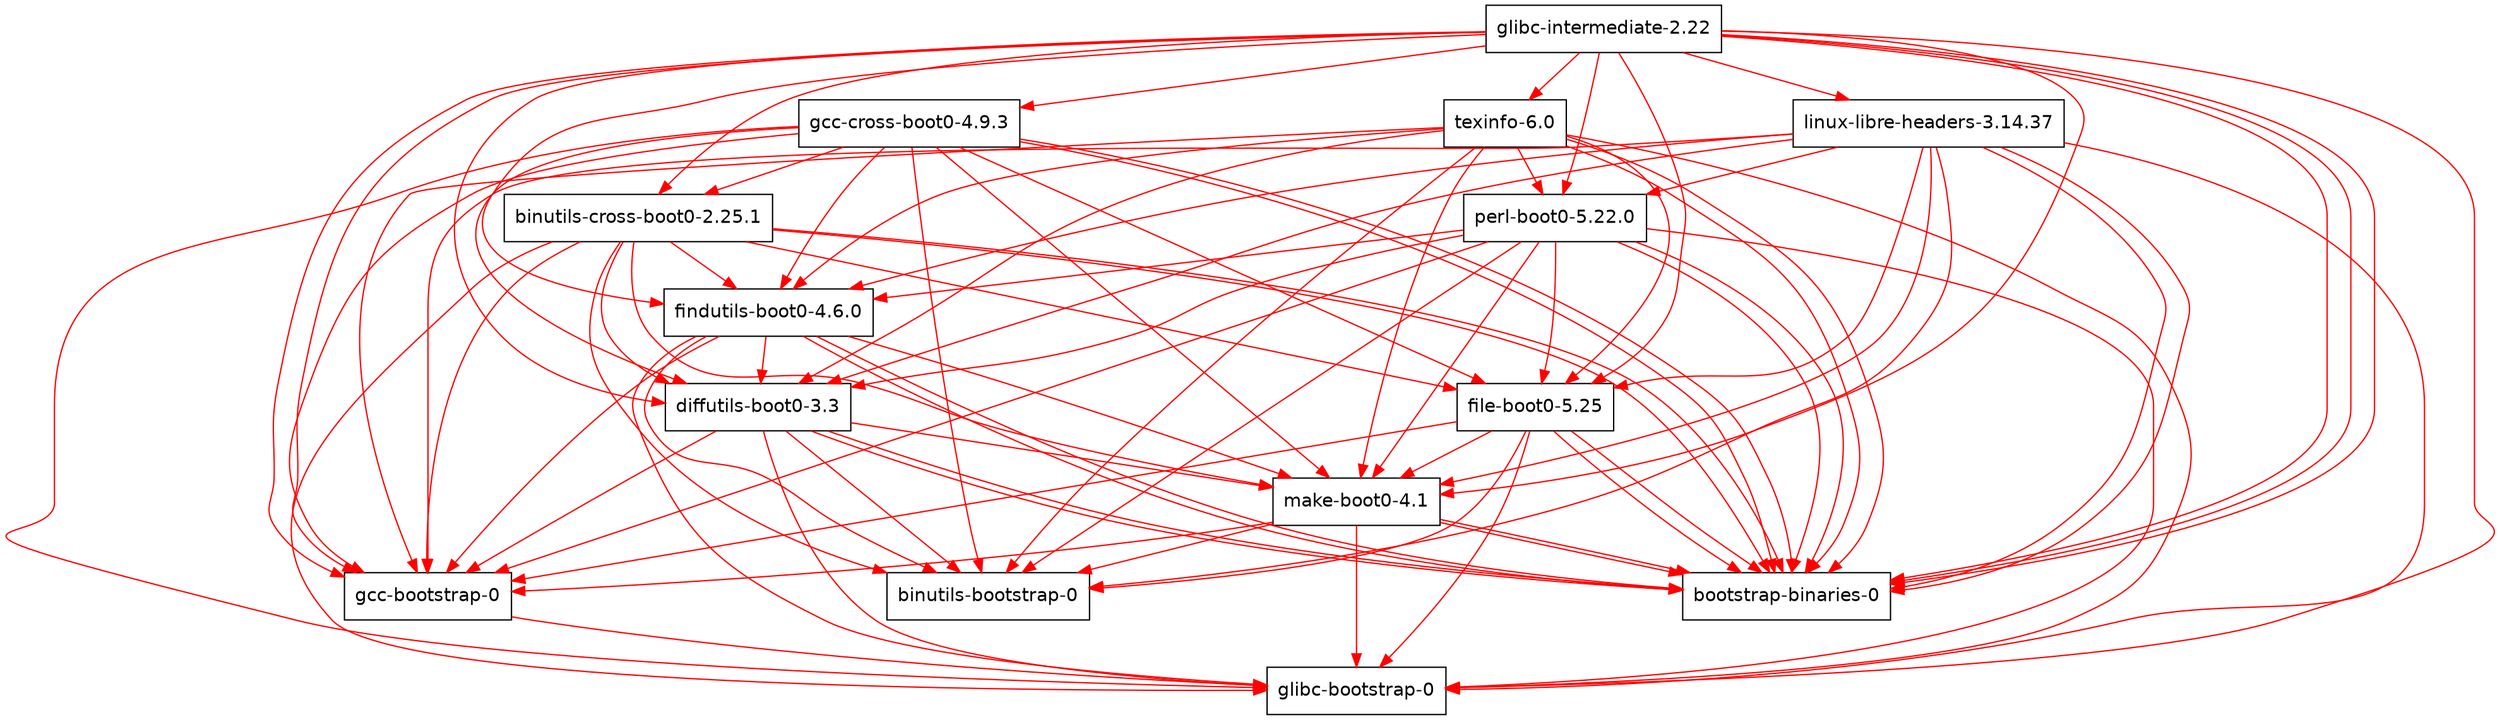 digraph "Guix bag" {
  "/gnu/store/rkm2xr9581hfvcimz6a8xav2s5vfjciv-glibc-intermediate-2.22.drv" [label = "glibc-intermediate-2.22", shape = box, fontname = Helvetica];
  "/gnu/store/rkm2xr9581hfvcimz6a8xav2s5vfjciv-glibc-intermediate-2.22.drv" -> "/gnu/store/r5bbwfhkj6c65mlfki4vgb0xczm3qmlg-texinfo-6.0.drv" [color = red];
  "/gnu/store/rkm2xr9581hfvcimz6a8xav2s5vfjciv-glibc-intermediate-2.22.drv" -> "/gnu/store/w88h2mp610hy4i8758bhq6nrjlilzsym-perl-boot0-5.22.0.drv" [color = red];
  "/gnu/store/rkm2xr9581hfvcimz6a8xav2s5vfjciv-glibc-intermediate-2.22.drv" -> "/gnu/store/fxzy6h3c9ls97lw9wgv9m5w2ga7mw0kk-gcc-cross-boot0-4.9.3.drv" [color = red];
  "/gnu/store/rkm2xr9581hfvcimz6a8xav2s5vfjciv-glibc-intermediate-2.22.drv" -> "/gnu/store/bhv3jml5s1llmsswnw3wvw57dj44lgjc-binutils-cross-boot0-2.25.1.drv" [color = red];
  "/gnu/store/rkm2xr9581hfvcimz6a8xav2s5vfjciv-glibc-intermediate-2.22.drv" -> "/gnu/store/yzr9lpl44ixp4k2g7r6sh4fhsx2qx9vd-make-boot0-4.1.drv" [color = red];
  "/gnu/store/rkm2xr9581hfvcimz6a8xav2s5vfjciv-glibc-intermediate-2.22.drv" -> "/gnu/store/hwk4rrydk5amqw5xws5p34gi77j0m7m2-diffutils-boot0-3.3.drv" [color = red];
  "/gnu/store/rkm2xr9581hfvcimz6a8xav2s5vfjciv-glibc-intermediate-2.22.drv" -> "/gnu/store/xf07iqpsiygw2z8rvwdf19zjdlhrl03q-findutils-boot0-4.6.0.drv" [color = red];
  "/gnu/store/rkm2xr9581hfvcimz6a8xav2s5vfjciv-glibc-intermediate-2.22.drv" -> "/gnu/store/b33cj0h9ii7lnk233sy5q4hlz36cx5x3-file-boot0-5.25.drv" [color = red];
  "/gnu/store/rkm2xr9581hfvcimz6a8xav2s5vfjciv-glibc-intermediate-2.22.drv" -> "/gnu/store/dmj22s341y334xwwkimrz4d3d0a4mzdp-glibc-bootstrap-0.drv" [color = red];
  "/gnu/store/rkm2xr9581hfvcimz6a8xav2s5vfjciv-glibc-intermediate-2.22.drv" -> "/gnu/store/wp4gm50d3jyzxr9pj5b43j05ildh4mfq-gcc-bootstrap-0.drv" [color = red];
  "/gnu/store/rkm2xr9581hfvcimz6a8xav2s5vfjciv-glibc-intermediate-2.22.drv" -> "/gnu/store/xyzv7w42bxs5zhs6b5a9s7gbiq571psm-bootstrap-binaries-0.drv" [color = red];
  "/gnu/store/rkm2xr9581hfvcimz6a8xav2s5vfjciv-glibc-intermediate-2.22.drv" -> "/gnu/store/xyzv7w42bxs5zhs6b5a9s7gbiq571psm-bootstrap-binaries-0.drv" [color = red];
  "/gnu/store/rkm2xr9581hfvcimz6a8xav2s5vfjciv-glibc-intermediate-2.22.drv" -> "/gnu/store/wp4gm50d3jyzxr9pj5b43j05ildh4mfq-gcc-bootstrap-0.drv" [color = red];
  "/gnu/store/rkm2xr9581hfvcimz6a8xav2s5vfjciv-glibc-intermediate-2.22.drv" -> "/gnu/store/xyzv7w42bxs5zhs6b5a9s7gbiq571psm-bootstrap-binaries-0.drv" [color = red];
  "/gnu/store/rkm2xr9581hfvcimz6a8xav2s5vfjciv-glibc-intermediate-2.22.drv" -> "/gnu/store/2m0i57ad07cmgxh3ij89d4lmf7lngpdz-linux-libre-headers-3.14.37.drv" [color = red];
  "/gnu/store/r5bbwfhkj6c65mlfki4vgb0xczm3qmlg-texinfo-6.0.drv" [label = "texinfo-6.0", shape = box, fontname = Helvetica];
  "/gnu/store/r5bbwfhkj6c65mlfki4vgb0xczm3qmlg-texinfo-6.0.drv" -> "/gnu/store/yzr9lpl44ixp4k2g7r6sh4fhsx2qx9vd-make-boot0-4.1.drv" [color = red];
  "/gnu/store/r5bbwfhkj6c65mlfki4vgb0xczm3qmlg-texinfo-6.0.drv" -> "/gnu/store/hwk4rrydk5amqw5xws5p34gi77j0m7m2-diffutils-boot0-3.3.drv" [color = red];
  "/gnu/store/r5bbwfhkj6c65mlfki4vgb0xczm3qmlg-texinfo-6.0.drv" -> "/gnu/store/xf07iqpsiygw2z8rvwdf19zjdlhrl03q-findutils-boot0-4.6.0.drv" [color = red];
  "/gnu/store/r5bbwfhkj6c65mlfki4vgb0xczm3qmlg-texinfo-6.0.drv" -> "/gnu/store/b33cj0h9ii7lnk233sy5q4hlz36cx5x3-file-boot0-5.25.drv" [color = red];
  "/gnu/store/r5bbwfhkj6c65mlfki4vgb0xczm3qmlg-texinfo-6.0.drv" -> "/gnu/store/dmj22s341y334xwwkimrz4d3d0a4mzdp-glibc-bootstrap-0.drv" [color = red];
  "/gnu/store/r5bbwfhkj6c65mlfki4vgb0xczm3qmlg-texinfo-6.0.drv" -> "/gnu/store/wp4gm50d3jyzxr9pj5b43j05ildh4mfq-gcc-bootstrap-0.drv" [color = red];
  "/gnu/store/r5bbwfhkj6c65mlfki4vgb0xczm3qmlg-texinfo-6.0.drv" -> "/gnu/store/sd2k1ljlzpkp3n5rk5y3dp2l73h3qkpp-binutils-bootstrap-0.drv" [color = red];
  "/gnu/store/r5bbwfhkj6c65mlfki4vgb0xczm3qmlg-texinfo-6.0.drv" -> "/gnu/store/xyzv7w42bxs5zhs6b5a9s7gbiq571psm-bootstrap-binaries-0.drv" [color = red];
  "/gnu/store/r5bbwfhkj6c65mlfki4vgb0xczm3qmlg-texinfo-6.0.drv" -> "/gnu/store/xyzv7w42bxs5zhs6b5a9s7gbiq571psm-bootstrap-binaries-0.drv" [color = red];
  "/gnu/store/r5bbwfhkj6c65mlfki4vgb0xczm3qmlg-texinfo-6.0.drv" -> "/gnu/store/w88h2mp610hy4i8758bhq6nrjlilzsym-perl-boot0-5.22.0.drv" [color = red];
  "/gnu/store/yzr9lpl44ixp4k2g7r6sh4fhsx2qx9vd-make-boot0-4.1.drv" [label = "make-boot0-4.1", shape = box, fontname = Helvetica];
  "/gnu/store/yzr9lpl44ixp4k2g7r6sh4fhsx2qx9vd-make-boot0-4.1.drv" -> "/gnu/store/dmj22s341y334xwwkimrz4d3d0a4mzdp-glibc-bootstrap-0.drv" [color = red];
  "/gnu/store/yzr9lpl44ixp4k2g7r6sh4fhsx2qx9vd-make-boot0-4.1.drv" -> "/gnu/store/wp4gm50d3jyzxr9pj5b43j05ildh4mfq-gcc-bootstrap-0.drv" [color = red];
  "/gnu/store/yzr9lpl44ixp4k2g7r6sh4fhsx2qx9vd-make-boot0-4.1.drv" -> "/gnu/store/sd2k1ljlzpkp3n5rk5y3dp2l73h3qkpp-binutils-bootstrap-0.drv" [color = red];
  "/gnu/store/yzr9lpl44ixp4k2g7r6sh4fhsx2qx9vd-make-boot0-4.1.drv" -> "/gnu/store/xyzv7w42bxs5zhs6b5a9s7gbiq571psm-bootstrap-binaries-0.drv" [color = red];
  "/gnu/store/yzr9lpl44ixp4k2g7r6sh4fhsx2qx9vd-make-boot0-4.1.drv" -> "/gnu/store/xyzv7w42bxs5zhs6b5a9s7gbiq571psm-bootstrap-binaries-0.drv" [color = red];
  "/gnu/store/dmj22s341y334xwwkimrz4d3d0a4mzdp-glibc-bootstrap-0.drv" [label = "glibc-bootstrap-0", shape = box, fontname = Helvetica];
  "/gnu/store/wp4gm50d3jyzxr9pj5b43j05ildh4mfq-gcc-bootstrap-0.drv" [label = "gcc-bootstrap-0", shape = box, fontname = Helvetica];
  "/gnu/store/wp4gm50d3jyzxr9pj5b43j05ildh4mfq-gcc-bootstrap-0.drv" -> "/gnu/store/dmj22s341y334xwwkimrz4d3d0a4mzdp-glibc-bootstrap-0.drv" [color = red];
  "/gnu/store/sd2k1ljlzpkp3n5rk5y3dp2l73h3qkpp-binutils-bootstrap-0.drv" [label = "binutils-bootstrap-0", shape = box, fontname = Helvetica];
  "/gnu/store/xyzv7w42bxs5zhs6b5a9s7gbiq571psm-bootstrap-binaries-0.drv" [label = "bootstrap-binaries-0", shape = box, fontname = Helvetica];
  "/gnu/store/hwk4rrydk5amqw5xws5p34gi77j0m7m2-diffutils-boot0-3.3.drv" [label = "diffutils-boot0-3.3", shape = box, fontname = Helvetica];
  "/gnu/store/hwk4rrydk5amqw5xws5p34gi77j0m7m2-diffutils-boot0-3.3.drv" -> "/gnu/store/yzr9lpl44ixp4k2g7r6sh4fhsx2qx9vd-make-boot0-4.1.drv" [color = red];
  "/gnu/store/hwk4rrydk5amqw5xws5p34gi77j0m7m2-diffutils-boot0-3.3.drv" -> "/gnu/store/dmj22s341y334xwwkimrz4d3d0a4mzdp-glibc-bootstrap-0.drv" [color = red];
  "/gnu/store/hwk4rrydk5amqw5xws5p34gi77j0m7m2-diffutils-boot0-3.3.drv" -> "/gnu/store/wp4gm50d3jyzxr9pj5b43j05ildh4mfq-gcc-bootstrap-0.drv" [color = red];
  "/gnu/store/hwk4rrydk5amqw5xws5p34gi77j0m7m2-diffutils-boot0-3.3.drv" -> "/gnu/store/sd2k1ljlzpkp3n5rk5y3dp2l73h3qkpp-binutils-bootstrap-0.drv" [color = red];
  "/gnu/store/hwk4rrydk5amqw5xws5p34gi77j0m7m2-diffutils-boot0-3.3.drv" -> "/gnu/store/xyzv7w42bxs5zhs6b5a9s7gbiq571psm-bootstrap-binaries-0.drv" [color = red];
  "/gnu/store/hwk4rrydk5amqw5xws5p34gi77j0m7m2-diffutils-boot0-3.3.drv" -> "/gnu/store/xyzv7w42bxs5zhs6b5a9s7gbiq571psm-bootstrap-binaries-0.drv" [color = red];
  "/gnu/store/xf07iqpsiygw2z8rvwdf19zjdlhrl03q-findutils-boot0-4.6.0.drv" [label = "findutils-boot0-4.6.0", shape = box, fontname = Helvetica];
  "/gnu/store/xf07iqpsiygw2z8rvwdf19zjdlhrl03q-findutils-boot0-4.6.0.drv" -> "/gnu/store/yzr9lpl44ixp4k2g7r6sh4fhsx2qx9vd-make-boot0-4.1.drv" [color = red];
  "/gnu/store/xf07iqpsiygw2z8rvwdf19zjdlhrl03q-findutils-boot0-4.6.0.drv" -> "/gnu/store/hwk4rrydk5amqw5xws5p34gi77j0m7m2-diffutils-boot0-3.3.drv" [color = red];
  "/gnu/store/xf07iqpsiygw2z8rvwdf19zjdlhrl03q-findutils-boot0-4.6.0.drv" -> "/gnu/store/dmj22s341y334xwwkimrz4d3d0a4mzdp-glibc-bootstrap-0.drv" [color = red];
  "/gnu/store/xf07iqpsiygw2z8rvwdf19zjdlhrl03q-findutils-boot0-4.6.0.drv" -> "/gnu/store/wp4gm50d3jyzxr9pj5b43j05ildh4mfq-gcc-bootstrap-0.drv" [color = red];
  "/gnu/store/xf07iqpsiygw2z8rvwdf19zjdlhrl03q-findutils-boot0-4.6.0.drv" -> "/gnu/store/sd2k1ljlzpkp3n5rk5y3dp2l73h3qkpp-binutils-bootstrap-0.drv" [color = red];
  "/gnu/store/xf07iqpsiygw2z8rvwdf19zjdlhrl03q-findutils-boot0-4.6.0.drv" -> "/gnu/store/xyzv7w42bxs5zhs6b5a9s7gbiq571psm-bootstrap-binaries-0.drv" [color = red];
  "/gnu/store/xf07iqpsiygw2z8rvwdf19zjdlhrl03q-findutils-boot0-4.6.0.drv" -> "/gnu/store/xyzv7w42bxs5zhs6b5a9s7gbiq571psm-bootstrap-binaries-0.drv" [color = red];
  "/gnu/store/b33cj0h9ii7lnk233sy5q4hlz36cx5x3-file-boot0-5.25.drv" [label = "file-boot0-5.25", shape = box, fontname = Helvetica];
  "/gnu/store/b33cj0h9ii7lnk233sy5q4hlz36cx5x3-file-boot0-5.25.drv" -> "/gnu/store/yzr9lpl44ixp4k2g7r6sh4fhsx2qx9vd-make-boot0-4.1.drv" [color = red];
  "/gnu/store/b33cj0h9ii7lnk233sy5q4hlz36cx5x3-file-boot0-5.25.drv" -> "/gnu/store/dmj22s341y334xwwkimrz4d3d0a4mzdp-glibc-bootstrap-0.drv" [color = red];
  "/gnu/store/b33cj0h9ii7lnk233sy5q4hlz36cx5x3-file-boot0-5.25.drv" -> "/gnu/store/wp4gm50d3jyzxr9pj5b43j05ildh4mfq-gcc-bootstrap-0.drv" [color = red];
  "/gnu/store/b33cj0h9ii7lnk233sy5q4hlz36cx5x3-file-boot0-5.25.drv" -> "/gnu/store/sd2k1ljlzpkp3n5rk5y3dp2l73h3qkpp-binutils-bootstrap-0.drv" [color = red];
  "/gnu/store/b33cj0h9ii7lnk233sy5q4hlz36cx5x3-file-boot0-5.25.drv" -> "/gnu/store/xyzv7w42bxs5zhs6b5a9s7gbiq571psm-bootstrap-binaries-0.drv" [color = red];
  "/gnu/store/b33cj0h9ii7lnk233sy5q4hlz36cx5x3-file-boot0-5.25.drv" -> "/gnu/store/xyzv7w42bxs5zhs6b5a9s7gbiq571psm-bootstrap-binaries-0.drv" [color = red];
  "/gnu/store/w88h2mp610hy4i8758bhq6nrjlilzsym-perl-boot0-5.22.0.drv" [label = "perl-boot0-5.22.0", shape = box, fontname = Helvetica];
  "/gnu/store/w88h2mp610hy4i8758bhq6nrjlilzsym-perl-boot0-5.22.0.drv" -> "/gnu/store/yzr9lpl44ixp4k2g7r6sh4fhsx2qx9vd-make-boot0-4.1.drv" [color = red];
  "/gnu/store/w88h2mp610hy4i8758bhq6nrjlilzsym-perl-boot0-5.22.0.drv" -> "/gnu/store/hwk4rrydk5amqw5xws5p34gi77j0m7m2-diffutils-boot0-3.3.drv" [color = red];
  "/gnu/store/w88h2mp610hy4i8758bhq6nrjlilzsym-perl-boot0-5.22.0.drv" -> "/gnu/store/xf07iqpsiygw2z8rvwdf19zjdlhrl03q-findutils-boot0-4.6.0.drv" [color = red];
  "/gnu/store/w88h2mp610hy4i8758bhq6nrjlilzsym-perl-boot0-5.22.0.drv" -> "/gnu/store/b33cj0h9ii7lnk233sy5q4hlz36cx5x3-file-boot0-5.25.drv" [color = red];
  "/gnu/store/w88h2mp610hy4i8758bhq6nrjlilzsym-perl-boot0-5.22.0.drv" -> "/gnu/store/dmj22s341y334xwwkimrz4d3d0a4mzdp-glibc-bootstrap-0.drv" [color = red];
  "/gnu/store/w88h2mp610hy4i8758bhq6nrjlilzsym-perl-boot0-5.22.0.drv" -> "/gnu/store/wp4gm50d3jyzxr9pj5b43j05ildh4mfq-gcc-bootstrap-0.drv" [color = red];
  "/gnu/store/w88h2mp610hy4i8758bhq6nrjlilzsym-perl-boot0-5.22.0.drv" -> "/gnu/store/sd2k1ljlzpkp3n5rk5y3dp2l73h3qkpp-binutils-bootstrap-0.drv" [color = red];
  "/gnu/store/w88h2mp610hy4i8758bhq6nrjlilzsym-perl-boot0-5.22.0.drv" -> "/gnu/store/xyzv7w42bxs5zhs6b5a9s7gbiq571psm-bootstrap-binaries-0.drv" [color = red];
  "/gnu/store/w88h2mp610hy4i8758bhq6nrjlilzsym-perl-boot0-5.22.0.drv" -> "/gnu/store/xyzv7w42bxs5zhs6b5a9s7gbiq571psm-bootstrap-binaries-0.drv" [color = red];
  "/gnu/store/fxzy6h3c9ls97lw9wgv9m5w2ga7mw0kk-gcc-cross-boot0-4.9.3.drv" [label = "gcc-cross-boot0-4.9.3", shape = box, fontname = Helvetica];
  "/gnu/store/fxzy6h3c9ls97lw9wgv9m5w2ga7mw0kk-gcc-cross-boot0-4.9.3.drv" -> "/gnu/store/bhv3jml5s1llmsswnw3wvw57dj44lgjc-binutils-cross-boot0-2.25.1.drv" [color = red];
  "/gnu/store/fxzy6h3c9ls97lw9wgv9m5w2ga7mw0kk-gcc-cross-boot0-4.9.3.drv" -> "/gnu/store/dmj22s341y334xwwkimrz4d3d0a4mzdp-glibc-bootstrap-0.drv" [color = red];
  "/gnu/store/fxzy6h3c9ls97lw9wgv9m5w2ga7mw0kk-gcc-cross-boot0-4.9.3.drv" -> "/gnu/store/yzr9lpl44ixp4k2g7r6sh4fhsx2qx9vd-make-boot0-4.1.drv" [color = red];
  "/gnu/store/fxzy6h3c9ls97lw9wgv9m5w2ga7mw0kk-gcc-cross-boot0-4.9.3.drv" -> "/gnu/store/hwk4rrydk5amqw5xws5p34gi77j0m7m2-diffutils-boot0-3.3.drv" [color = red];
  "/gnu/store/fxzy6h3c9ls97lw9wgv9m5w2ga7mw0kk-gcc-cross-boot0-4.9.3.drv" -> "/gnu/store/xf07iqpsiygw2z8rvwdf19zjdlhrl03q-findutils-boot0-4.6.0.drv" [color = red];
  "/gnu/store/fxzy6h3c9ls97lw9wgv9m5w2ga7mw0kk-gcc-cross-boot0-4.9.3.drv" -> "/gnu/store/b33cj0h9ii7lnk233sy5q4hlz36cx5x3-file-boot0-5.25.drv" [color = red];
  "/gnu/store/fxzy6h3c9ls97lw9wgv9m5w2ga7mw0kk-gcc-cross-boot0-4.9.3.drv" -> "/gnu/store/wp4gm50d3jyzxr9pj5b43j05ildh4mfq-gcc-bootstrap-0.drv" [color = red];
  "/gnu/store/fxzy6h3c9ls97lw9wgv9m5w2ga7mw0kk-gcc-cross-boot0-4.9.3.drv" -> "/gnu/store/sd2k1ljlzpkp3n5rk5y3dp2l73h3qkpp-binutils-bootstrap-0.drv" [color = red];
  "/gnu/store/fxzy6h3c9ls97lw9wgv9m5w2ga7mw0kk-gcc-cross-boot0-4.9.3.drv" -> "/gnu/store/xyzv7w42bxs5zhs6b5a9s7gbiq571psm-bootstrap-binaries-0.drv" [color = red];
  "/gnu/store/fxzy6h3c9ls97lw9wgv9m5w2ga7mw0kk-gcc-cross-boot0-4.9.3.drv" -> "/gnu/store/xyzv7w42bxs5zhs6b5a9s7gbiq571psm-bootstrap-binaries-0.drv" [color = red];
  "/gnu/store/bhv3jml5s1llmsswnw3wvw57dj44lgjc-binutils-cross-boot0-2.25.1.drv" [label = "binutils-cross-boot0-2.25.1", shape = box, fontname = Helvetica];
  "/gnu/store/bhv3jml5s1llmsswnw3wvw57dj44lgjc-binutils-cross-boot0-2.25.1.drv" -> "/gnu/store/yzr9lpl44ixp4k2g7r6sh4fhsx2qx9vd-make-boot0-4.1.drv" [color = red];
  "/gnu/store/bhv3jml5s1llmsswnw3wvw57dj44lgjc-binutils-cross-boot0-2.25.1.drv" -> "/gnu/store/hwk4rrydk5amqw5xws5p34gi77j0m7m2-diffutils-boot0-3.3.drv" [color = red];
  "/gnu/store/bhv3jml5s1llmsswnw3wvw57dj44lgjc-binutils-cross-boot0-2.25.1.drv" -> "/gnu/store/xf07iqpsiygw2z8rvwdf19zjdlhrl03q-findutils-boot0-4.6.0.drv" [color = red];
  "/gnu/store/bhv3jml5s1llmsswnw3wvw57dj44lgjc-binutils-cross-boot0-2.25.1.drv" -> "/gnu/store/b33cj0h9ii7lnk233sy5q4hlz36cx5x3-file-boot0-5.25.drv" [color = red];
  "/gnu/store/bhv3jml5s1llmsswnw3wvw57dj44lgjc-binutils-cross-boot0-2.25.1.drv" -> "/gnu/store/dmj22s341y334xwwkimrz4d3d0a4mzdp-glibc-bootstrap-0.drv" [color = red];
  "/gnu/store/bhv3jml5s1llmsswnw3wvw57dj44lgjc-binutils-cross-boot0-2.25.1.drv" -> "/gnu/store/wp4gm50d3jyzxr9pj5b43j05ildh4mfq-gcc-bootstrap-0.drv" [color = red];
  "/gnu/store/bhv3jml5s1llmsswnw3wvw57dj44lgjc-binutils-cross-boot0-2.25.1.drv" -> "/gnu/store/sd2k1ljlzpkp3n5rk5y3dp2l73h3qkpp-binutils-bootstrap-0.drv" [color = red];
  "/gnu/store/bhv3jml5s1llmsswnw3wvw57dj44lgjc-binutils-cross-boot0-2.25.1.drv" -> "/gnu/store/xyzv7w42bxs5zhs6b5a9s7gbiq571psm-bootstrap-binaries-0.drv" [color = red];
  "/gnu/store/bhv3jml5s1llmsswnw3wvw57dj44lgjc-binutils-cross-boot0-2.25.1.drv" -> "/gnu/store/xyzv7w42bxs5zhs6b5a9s7gbiq571psm-bootstrap-binaries-0.drv" [color = red];
  "/gnu/store/2m0i57ad07cmgxh3ij89d4lmf7lngpdz-linux-libre-headers-3.14.37.drv" [label = "linux-libre-headers-3.14.37", shape = box, fontname = Helvetica];
  "/gnu/store/2m0i57ad07cmgxh3ij89d4lmf7lngpdz-linux-libre-headers-3.14.37.drv" -> "/gnu/store/w88h2mp610hy4i8758bhq6nrjlilzsym-perl-boot0-5.22.0.drv" [color = red];
  "/gnu/store/2m0i57ad07cmgxh3ij89d4lmf7lngpdz-linux-libre-headers-3.14.37.drv" -> "/gnu/store/yzr9lpl44ixp4k2g7r6sh4fhsx2qx9vd-make-boot0-4.1.drv" [color = red];
  "/gnu/store/2m0i57ad07cmgxh3ij89d4lmf7lngpdz-linux-libre-headers-3.14.37.drv" -> "/gnu/store/hwk4rrydk5amqw5xws5p34gi77j0m7m2-diffutils-boot0-3.3.drv" [color = red];
  "/gnu/store/2m0i57ad07cmgxh3ij89d4lmf7lngpdz-linux-libre-headers-3.14.37.drv" -> "/gnu/store/xf07iqpsiygw2z8rvwdf19zjdlhrl03q-findutils-boot0-4.6.0.drv" [color = red];
  "/gnu/store/2m0i57ad07cmgxh3ij89d4lmf7lngpdz-linux-libre-headers-3.14.37.drv" -> "/gnu/store/b33cj0h9ii7lnk233sy5q4hlz36cx5x3-file-boot0-5.25.drv" [color = red];
  "/gnu/store/2m0i57ad07cmgxh3ij89d4lmf7lngpdz-linux-libre-headers-3.14.37.drv" -> "/gnu/store/dmj22s341y334xwwkimrz4d3d0a4mzdp-glibc-bootstrap-0.drv" [color = red];
  "/gnu/store/2m0i57ad07cmgxh3ij89d4lmf7lngpdz-linux-libre-headers-3.14.37.drv" -> "/gnu/store/wp4gm50d3jyzxr9pj5b43j05ildh4mfq-gcc-bootstrap-0.drv" [color = red];
  "/gnu/store/2m0i57ad07cmgxh3ij89d4lmf7lngpdz-linux-libre-headers-3.14.37.drv" -> "/gnu/store/sd2k1ljlzpkp3n5rk5y3dp2l73h3qkpp-binutils-bootstrap-0.drv" [color = red];
  "/gnu/store/2m0i57ad07cmgxh3ij89d4lmf7lngpdz-linux-libre-headers-3.14.37.drv" -> "/gnu/store/xyzv7w42bxs5zhs6b5a9s7gbiq571psm-bootstrap-binaries-0.drv" [color = red];
  "/gnu/store/2m0i57ad07cmgxh3ij89d4lmf7lngpdz-linux-libre-headers-3.14.37.drv" -> "/gnu/store/xyzv7w42bxs5zhs6b5a9s7gbiq571psm-bootstrap-binaries-0.drv" [color = red];

}
